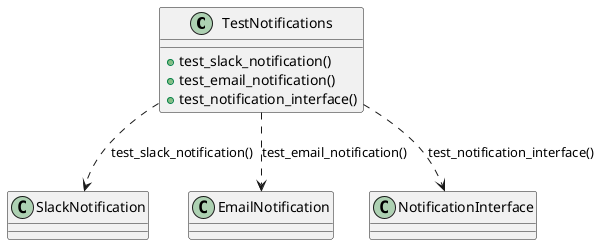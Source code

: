 @startuml
class TestNotifications {
    + test_slack_notification()
    + test_email_notification()
    + test_notification_interface()
}

TestNotifications ..> SlackNotification : test_slack_notification()
TestNotifications ..> EmailNotification : test_email_notification()
TestNotifications ..> NotificationInterface : test_notification_interface()
@enduml
